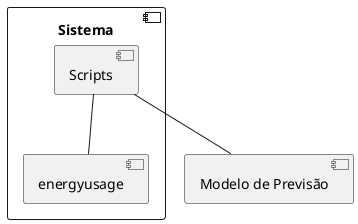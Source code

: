 @startuml
component Sistema{
    component "Scripts" as SYS
    component "energyusage" as API
    
}

component "Modelo de Previsão" as MP

SYS -- API
SYS -- MP
@enduml
